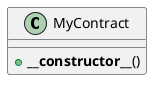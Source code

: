 @startuml
' -- generated by: https://marketplace.visualstudio.com/items?itemName=tintinweb.solidity-visual-auditor
'
' -- for auto-render install: https://marketplace.visualstudio.com/items?itemName=jebbs.plantuml
' -- options --



' -- classes --


class MyContract {
    ' -- inheritance --

    ' -- usingFor --

    ' -- vars --

    ' -- methods --
	+**__constructor__**()

}
' -- inheritance / usingFor --

@enduml